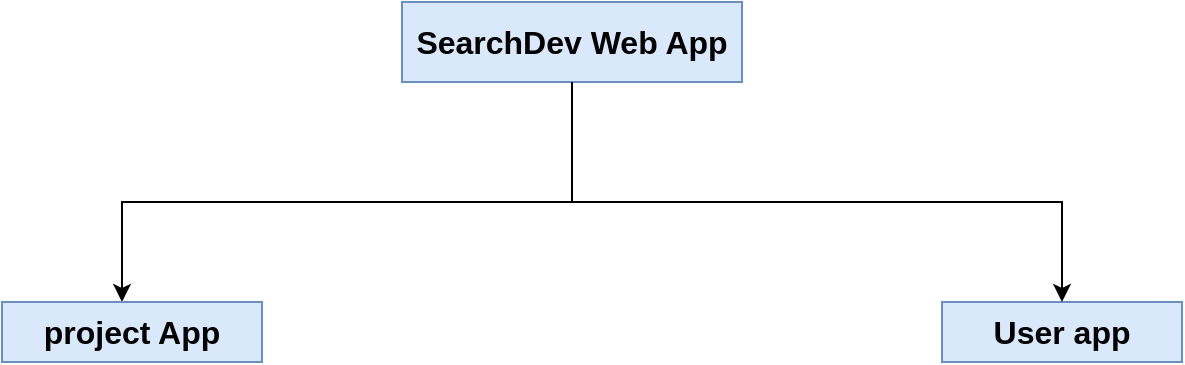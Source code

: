 <mxfile version="20.2.0" type="github">
  <diagram id="dAIOxEO-8DKLfruTNQ-A" name="Page-1">
    <mxGraphModel dx="920" dy="513" grid="1" gridSize="10" guides="1" tooltips="1" connect="1" arrows="1" fold="1" page="1" pageScale="1" pageWidth="850" pageHeight="1100" math="0" shadow="0">
      <root>
        <mxCell id="0" />
        <mxCell id="1" parent="0" />
        <mxCell id="pZGOSFYraOhgI-njWGx5-1" value="&lt;b style=&quot;font-size: 16px;&quot;&gt;&lt;font style=&quot;font-size: 16px;&quot;&gt;SearchDev Web App&lt;/font&gt;&lt;/b&gt;" style="text;html=1;strokeColor=#6c8ebf;fillColor=#dae8fc;align=center;verticalAlign=middle;whiteSpace=wrap;rounded=0;glass=0;shadow=0;fontSize=16;" parent="1" vertex="1">
          <mxGeometry x="300" y="20" width="170" height="40" as="geometry" />
        </mxCell>
        <mxCell id="pZGOSFYraOhgI-njWGx5-3" value="" style="endArrow=classic;html=1;rounded=0;fontSize=20;exitX=0.5;exitY=1;exitDx=0;exitDy=0;" parent="1" source="pZGOSFYraOhgI-njWGx5-1" edge="1">
          <mxGeometry width="50" height="50" relative="1" as="geometry">
            <mxPoint x="390" y="230" as="sourcePoint" />
            <mxPoint x="160" y="170" as="targetPoint" />
            <Array as="points">
              <mxPoint x="385" y="120" />
              <mxPoint x="160" y="120" />
            </Array>
          </mxGeometry>
        </mxCell>
        <mxCell id="pZGOSFYraOhgI-njWGx5-4" value="&lt;b style=&quot;font-size: 16px;&quot;&gt;&lt;font style=&quot;font-size: 16px;&quot;&gt;project App&lt;/font&gt;&lt;/b&gt;" style="text;html=1;strokeColor=#6c8ebf;fillColor=#dae8fc;align=center;verticalAlign=middle;whiteSpace=wrap;rounded=0;glass=0;shadow=0;fontSize=16;" parent="1" vertex="1">
          <mxGeometry x="100" y="170" width="130" height="30" as="geometry" />
        </mxCell>
        <mxCell id="pZGOSFYraOhgI-njWGx5-5" value="&lt;b style=&quot;font-size: 16px;&quot;&gt;&lt;font style=&quot;font-size: 16px;&quot;&gt;User app&lt;/font&gt;&lt;/b&gt;" style="text;html=1;strokeColor=#6c8ebf;fillColor=#dae8fc;align=center;verticalAlign=middle;whiteSpace=wrap;rounded=0;glass=0;shadow=0;fontSize=16;" parent="1" vertex="1">
          <mxGeometry x="570" y="170" width="120" height="30" as="geometry" />
        </mxCell>
        <mxCell id="pZGOSFYraOhgI-njWGx5-6" value="" style="endArrow=classic;html=1;rounded=0;fontSize=20;" parent="1" edge="1">
          <mxGeometry width="50" height="50" relative="1" as="geometry">
            <mxPoint x="380" y="120" as="sourcePoint" />
            <mxPoint x="630" y="170" as="targetPoint" />
            <Array as="points">
              <mxPoint x="630" y="120" />
            </Array>
          </mxGeometry>
        </mxCell>
      </root>
    </mxGraphModel>
  </diagram>
</mxfile>
